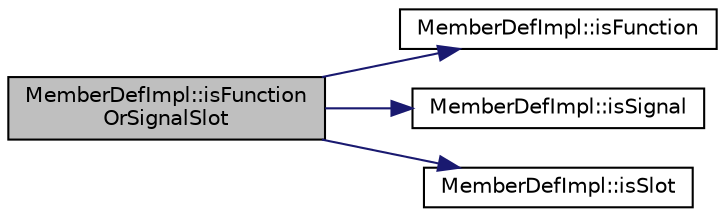 digraph "MemberDefImpl::isFunctionOrSignalSlot"
{
 // LATEX_PDF_SIZE
  edge [fontname="Helvetica",fontsize="10",labelfontname="Helvetica",labelfontsize="10"];
  node [fontname="Helvetica",fontsize="10",shape=record];
  rankdir="LR";
  Node1 [label="MemberDefImpl::isFunction\lOrSignalSlot",height=0.2,width=0.4,color="black", fillcolor="grey75", style="filled", fontcolor="black",tooltip=" "];
  Node1 -> Node2 [color="midnightblue",fontsize="10",style="solid",fontname="Helvetica"];
  Node2 [label="MemberDefImpl::isFunction",height=0.2,width=0.4,color="black", fillcolor="white", style="filled",URL="$classMemberDefImpl.html#a9ed9e89f52f39d80215747a938d077c3",tooltip=" "];
  Node1 -> Node3 [color="midnightblue",fontsize="10",style="solid",fontname="Helvetica"];
  Node3 [label="MemberDefImpl::isSignal",height=0.2,width=0.4,color="black", fillcolor="white", style="filled",URL="$classMemberDefImpl.html#a4ad1ba1626cedb179628416d5ab6c471",tooltip=" "];
  Node1 -> Node4 [color="midnightblue",fontsize="10",style="solid",fontname="Helvetica"];
  Node4 [label="MemberDefImpl::isSlot",height=0.2,width=0.4,color="black", fillcolor="white", style="filled",URL="$classMemberDefImpl.html#a21502d6bca673b9ffd6169ad2e57d6ca",tooltip=" "];
}

